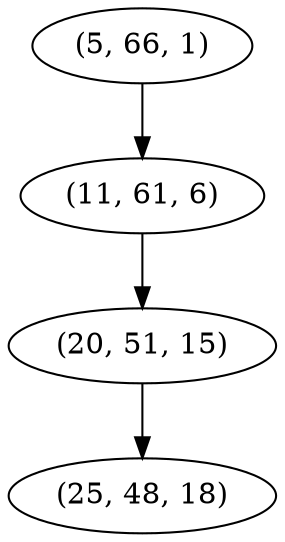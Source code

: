 digraph tree {
    "(5, 66, 1)";
    "(11, 61, 6)";
    "(20, 51, 15)";
    "(25, 48, 18)";
    "(5, 66, 1)" -> "(11, 61, 6)";
    "(11, 61, 6)" -> "(20, 51, 15)";
    "(20, 51, 15)" -> "(25, 48, 18)";
}
